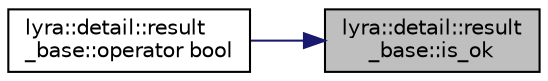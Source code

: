 digraph "lyra::detail::result_base::is_ok"
{
 // INTERACTIVE_SVG=YES
 // LATEX_PDF_SIZE
  edge [fontname="Helvetica",fontsize="10",labelfontname="Helvetica",labelfontsize="10"];
  node [fontname="Helvetica",fontsize="10",shape=record];
  rankdir="RL";
  Node1 [label="lyra::detail::result\l_base::is_ok",height=0.2,width=0.4,color="black", fillcolor="grey75", style="filled", fontcolor="black",tooltip=" "];
  Node1 -> Node2 [dir="back",color="midnightblue",fontsize="10",style="solid",fontname="Helvetica"];
  Node2 [label="lyra::detail::result\l_base::operator bool",height=0.2,width=0.4,color="black", fillcolor="white", style="filled",URL="$classlyra_1_1detail_1_1result__base.html#a479b469b89c1f4a26fc8f8d2981bf423",tooltip=" "];
}
